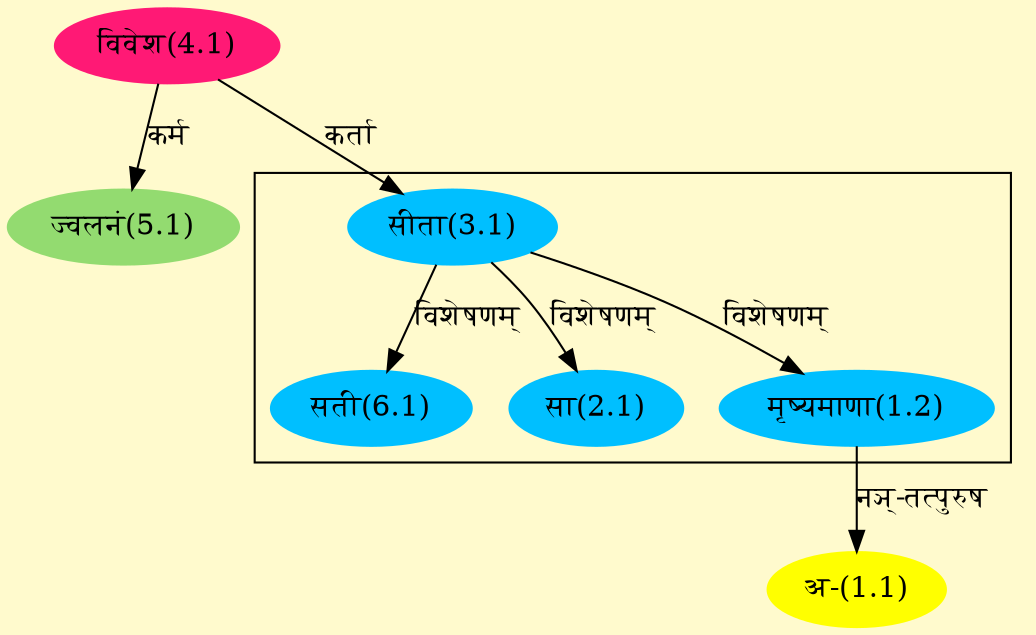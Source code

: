 digraph G{
rankdir=BT;
 compound=true;
 bgcolor="lemonchiffon1";

subgraph cluster_1{
Node1_2 [style=filled, color="#00BFFF" label = "मृष्यमाणा(1.2)"]
Node3_1 [style=filled, color="#00BFFF" label = "सीता(3.1)"]
Node2_1 [style=filled, color="#00BFFF" label = "सा(2.1)"]
Node6_1 [style=filled, color="#00BFFF" label = "सती(6.1)"]

}
Node1_1 [style=filled, color="#FFFF00" label = "अ-(1.1)"]
Node1_2 [style=filled, color="#00BFFF" label = "मृष्यमाणा(1.2)"]
Node3_1 [style=filled, color="#00BFFF" label = "सीता(3.1)"]
Node4_1 [style=filled, color="#FF1975" label = "विवेश(4.1)"]
Node [style=filled, color="" label = "()"]
Node5_1 [style=filled, color="#93DB70" label = "ज्वलनं(5.1)"]
/* Start of Relations section */

Node1_1 -> Node1_2 [  label="नञ्-तत्पुरुष"  dir="back" ]
Node1_2 -> Node3_1 [  label="विशेषणम्"  dir="back" ]
Node2_1 -> Node3_1 [  label="विशेषणम्"  dir="back" ]
Node3_1 -> Node4_1 [  label="कर्ता"  dir="back" ]
Node5_1 -> Node4_1 [  label="कर्म"  dir="back" ]
Node6_1 -> Node3_1 [  label="विशेषणम्"  dir="back" ]
}
